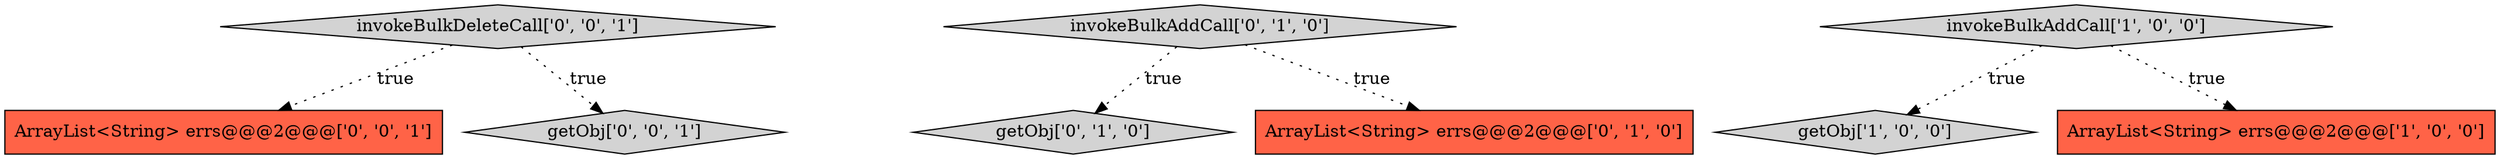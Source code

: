 digraph {
8 [style = filled, label = "ArrayList<String> errs@@@2@@@['0', '0', '1']", fillcolor = tomato, shape = box image = "AAA0AAABBB3BBB"];
5 [style = filled, label = "getObj['0', '1', '0']", fillcolor = lightgray, shape = diamond image = "AAA0AAABBB2BBB"];
3 [style = filled, label = "ArrayList<String> errs@@@2@@@['0', '1', '0']", fillcolor = tomato, shape = box image = "AAA0AAABBB2BBB"];
4 [style = filled, label = "invokeBulkAddCall['0', '1', '0']", fillcolor = lightgray, shape = diamond image = "AAA0AAABBB2BBB"];
7 [style = filled, label = "getObj['0', '0', '1']", fillcolor = lightgray, shape = diamond image = "AAA0AAABBB3BBB"];
1 [style = filled, label = "getObj['1', '0', '0']", fillcolor = lightgray, shape = diamond image = "AAA0AAABBB1BBB"];
6 [style = filled, label = "invokeBulkDeleteCall['0', '0', '1']", fillcolor = lightgray, shape = diamond image = "AAA0AAABBB3BBB"];
0 [style = filled, label = "ArrayList<String> errs@@@2@@@['1', '0', '0']", fillcolor = tomato, shape = box image = "AAA0AAABBB1BBB"];
2 [style = filled, label = "invokeBulkAddCall['1', '0', '0']", fillcolor = lightgray, shape = diamond image = "AAA0AAABBB1BBB"];
4->5 [style = dotted, label="true"];
2->0 [style = dotted, label="true"];
4->3 [style = dotted, label="true"];
2->1 [style = dotted, label="true"];
6->8 [style = dotted, label="true"];
6->7 [style = dotted, label="true"];
}
